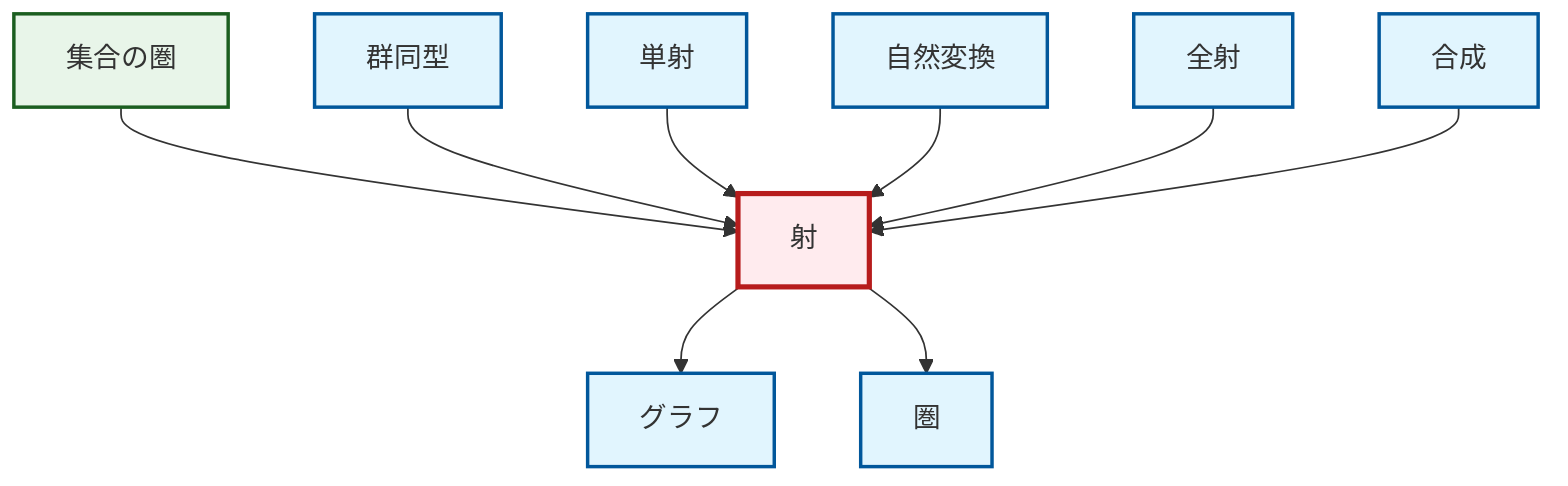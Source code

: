 graph TD
    classDef definition fill:#e1f5fe,stroke:#01579b,stroke-width:2px
    classDef theorem fill:#f3e5f5,stroke:#4a148c,stroke-width:2px
    classDef axiom fill:#fff3e0,stroke:#e65100,stroke-width:2px
    classDef example fill:#e8f5e9,stroke:#1b5e20,stroke-width:2px
    classDef current fill:#ffebee,stroke:#b71c1c,stroke-width:3px
    def-graph["グラフ"]:::definition
    def-isomorphism["群同型"]:::definition
    ex-set-category["集合の圏"]:::example
    def-natural-transformation["自然変換"]:::definition
    def-epimorphism["全射"]:::definition
    def-composition["合成"]:::definition
    def-monomorphism["単射"]:::definition
    def-morphism["射"]:::definition
    def-category["圏"]:::definition
    ex-set-category --> def-morphism
    def-isomorphism --> def-morphism
    def-monomorphism --> def-morphism
    def-morphism --> def-graph
    def-natural-transformation --> def-morphism
    def-epimorphism --> def-morphism
    def-composition --> def-morphism
    def-morphism --> def-category
    class def-morphism current